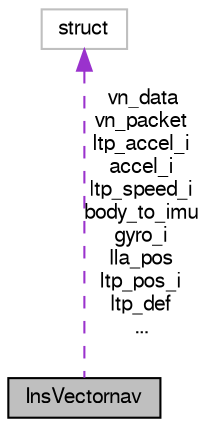 digraph "InsVectornav"
{
  edge [fontname="FreeSans",fontsize="10",labelfontname="FreeSans",labelfontsize="10"];
  node [fontname="FreeSans",fontsize="10",shape=record];
  Node1 [label="InsVectornav",height=0.2,width=0.4,color="black", fillcolor="grey75", style="filled", fontcolor="black"];
  Node2 -> Node1 [dir="back",color="darkorchid3",fontsize="10",style="dashed",label=" vn_data\nvn_packet\nltp_accel_i\naccel_i\nltp_speed_i\nbody_to_imu\ngyro_i\nlla_pos\nltp_pos_i\nltp_def\n..." ,fontname="FreeSans"];
  Node2 [label="struct",height=0.2,width=0.4,color="grey75", fillcolor="white", style="filled"];
}
